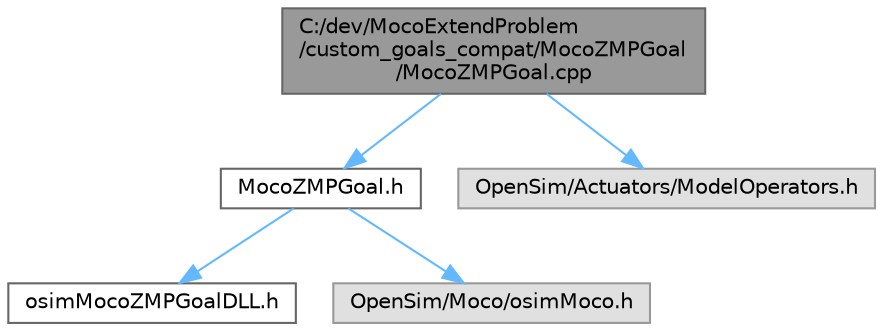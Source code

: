 digraph "C:/dev/MocoExtendProblem/custom_goals_compat/MocoZMPGoal/MocoZMPGoal.cpp"
{
 // LATEX_PDF_SIZE
  bgcolor="transparent";
  edge [fontname=Helvetica,fontsize=10,labelfontname=Helvetica,labelfontsize=10];
  node [fontname=Helvetica,fontsize=10,shape=box,height=0.2,width=0.4];
  Node1 [id="Node000001",label="C:/dev/MocoExtendProblem\l/custom_goals_compat/MocoZMPGoal\l/MocoZMPGoal.cpp",height=0.2,width=0.4,color="gray40", fillcolor="grey60", style="filled", fontcolor="black",tooltip=" "];
  Node1 -> Node2 [id="edge1_Node000001_Node000002",color="steelblue1",style="solid",tooltip=" "];
  Node2 [id="Node000002",label="MocoZMPGoal.h",height=0.2,width=0.4,color="grey40", fillcolor="white", style="filled",URL="$compat_2_moco_z_m_p_goal_2_moco_z_m_p_goal_8h.html",tooltip=" "];
  Node2 -> Node3 [id="edge2_Node000002_Node000003",color="steelblue1",style="solid",tooltip=" "];
  Node3 [id="Node000003",label="osimMocoZMPGoalDLL.h",height=0.2,width=0.4,color="grey40", fillcolor="white", style="filled",URL="$compat_2_moco_z_m_p_goal_2osim_moco_z_m_p_goal_d_l_l_8h.html",tooltip=" "];
  Node2 -> Node4 [id="edge3_Node000002_Node000004",color="steelblue1",style="solid",tooltip=" "];
  Node4 [id="Node000004",label="OpenSim/Moco/osimMoco.h",height=0.2,width=0.4,color="grey60", fillcolor="#E0E0E0", style="filled",tooltip=" "];
  Node1 -> Node5 [id="edge4_Node000001_Node000005",color="steelblue1",style="solid",tooltip=" "];
  Node5 [id="Node000005",label="OpenSim/Actuators/ModelOperators.h",height=0.2,width=0.4,color="grey60", fillcolor="#E0E0E0", style="filled",tooltip=" "];
}
